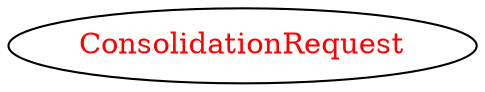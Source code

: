 digraph dependencyGraph {
 concentrate=true;
 ranksep="2.0";
 rankdir="LR"; 
 splines="ortho";
"ConsolidationRequest" [fontcolor="red"];
}